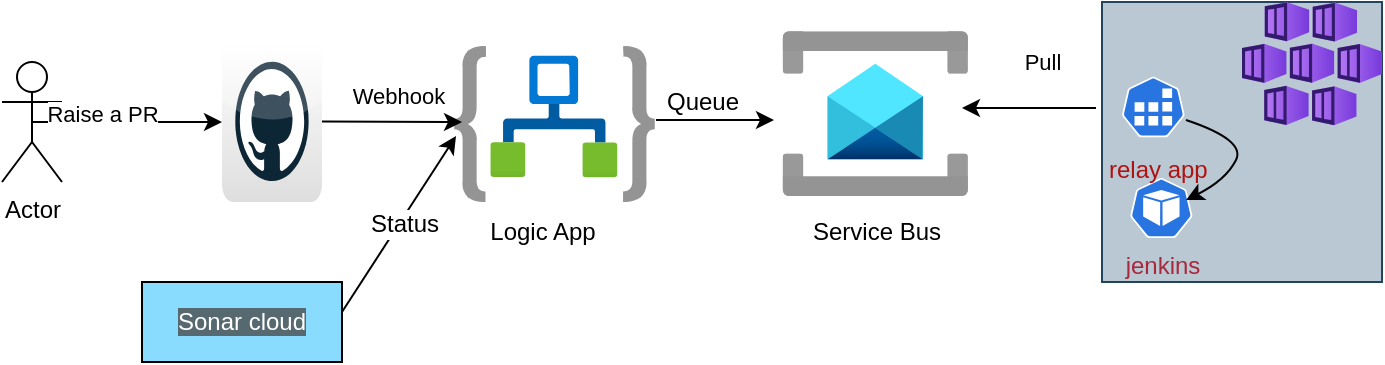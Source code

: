 <mxfile>
    <diagram id="-Ep8lKZGaxBY1x9v_gEe" name="Page-1">
        <mxGraphModel dx="1005" dy="577" grid="0" gridSize="10" guides="1" tooltips="1" connect="1" arrows="1" fold="1" page="1" pageScale="1" pageWidth="827" pageHeight="1169" background="#FFFFFF" math="0" shadow="0">
            <root>
                <mxCell id="0"/>
                <mxCell id="1" parent="0"/>
                <mxCell id="19" value="Actor" style="shape=umlActor;verticalLabelPosition=bottom;verticalAlign=top;html=1;outlineConnect=0;" parent="1" vertex="1">
                    <mxGeometry x="10" y="195" width="30" height="60" as="geometry"/>
                </mxCell>
                <mxCell id="20" style="edgeStyle=none;html=1;exitX=0.5;exitY=0.5;exitDx=0;exitDy=0;exitPerimeter=0;entryX=0;entryY=0.5;entryDx=0;entryDy=0;" parent="1" source="19" edge="1">
                    <mxGeometry relative="1" as="geometry">
                        <mxPoint x="120" y="225" as="targetPoint"/>
                    </mxGeometry>
                </mxCell>
                <mxCell id="21" value="Raise a PR" style="edgeLabel;html=1;align=center;verticalAlign=middle;resizable=0;points=[];" parent="20" vertex="1" connectable="0">
                    <mxGeometry x="0.394" y="3" relative="1" as="geometry">
                        <mxPoint x="-31" y="-1" as="offset"/>
                    </mxGeometry>
                </mxCell>
                <mxCell id="36" value="" style="endArrow=classic;html=1;" parent="1" edge="1">
                    <mxGeometry width="50" height="50" relative="1" as="geometry">
                        <mxPoint x="337" y="224" as="sourcePoint"/>
                        <mxPoint x="396" y="224" as="targetPoint"/>
                        <Array as="points"/>
                    </mxGeometry>
                </mxCell>
                <mxCell id="30" value="" style="aspect=fixed;html=1;points=[];align=center;image;fontSize=12;image=img/lib/azure2/integration/Logic_Apps.svg;" parent="1" vertex="1">
                    <mxGeometry x="236" y="187" width="100.5" height="78" as="geometry"/>
                </mxCell>
                <mxCell id="45" value="" style="endArrow=classic;html=1;" parent="1" edge="1">
                    <mxGeometry width="50" height="50" relative="1" as="geometry">
                        <mxPoint x="557" y="218" as="sourcePoint"/>
                        <mxPoint x="490" y="218" as="targetPoint"/>
                        <Array as="points"/>
                    </mxGeometry>
                </mxCell>
                <mxCell id="47" value="" style="aspect=fixed;html=1;points=[];align=center;image;fontSize=12;image=img/lib/azure2/integration/Service_Bus.svg;" parent="1" vertex="1">
                    <mxGeometry x="400" y="179.65" width="93.33" height="82.35" as="geometry"/>
                </mxCell>
                <mxCell id="67" value="" style="edgeStyle=none;html=1;" parent="1" edge="1">
                    <mxGeometry relative="1" as="geometry">
                        <mxPoint x="170" y="224.779" as="sourcePoint"/>
                        <mxPoint x="240" y="225" as="targetPoint"/>
                    </mxGeometry>
                </mxCell>
                <mxCell id="53" value="" style="dashed=0;outlineConnect=0;html=1;align=center;labelPosition=center;verticalLabelPosition=bottom;verticalAlign=top;shape=mxgraph.webicons.github;gradientColor=#DFDEDE" parent="1" vertex="1">
                    <mxGeometry x="120" y="184.4" width="50" height="80.6" as="geometry"/>
                </mxCell>
                <mxCell id="68" value="Webhook" style="edgeLabel;html=1;align=center;verticalAlign=middle;resizable=0;points=[];" parent="1" vertex="1" connectable="0">
                    <mxGeometry x="70" y="231" as="geometry">
                        <mxPoint x="138" y="-19" as="offset"/>
                    </mxGeometry>
                </mxCell>
                <mxCell id="69" value="Pull" style="edgeLabel;html=1;align=center;verticalAlign=middle;resizable=0;points=[];" parent="1" vertex="1" connectable="0">
                    <mxGeometry x="530" y="195" as="geometry"/>
                </mxCell>
                <mxCell id="71" value="Queue" style="text;html=1;align=center;verticalAlign=middle;resizable=0;points=[];autosize=1;strokeColor=none;fillColor=none;" parent="1" vertex="1">
                    <mxGeometry x="330" y="200" width="60" height="30" as="geometry"/>
                </mxCell>
                <mxCell id="73" value="Logic App" style="text;html=1;align=center;verticalAlign=middle;resizable=0;points=[];autosize=1;strokeColor=none;fillColor=none;" parent="1" vertex="1">
                    <mxGeometry x="240" y="265" width="80" height="30" as="geometry"/>
                </mxCell>
                <mxCell id="74" value="Service Bus" style="text;html=1;align=center;verticalAlign=middle;resizable=0;points=[];autosize=1;strokeColor=none;fillColor=none;" parent="1" vertex="1">
                    <mxGeometry x="401.66" y="265" width="90" height="30" as="geometry"/>
                </mxCell>
                <mxCell id="80" value="" style="whiteSpace=wrap;html=1;aspect=fixed;fillColor=#bac8d3;strokeColor=#23445d;" parent="1" vertex="1">
                    <mxGeometry x="560" y="165" width="140" height="140" as="geometry"/>
                </mxCell>
                <mxCell id="81" value="" style="aspect=fixed;html=1;points=[];align=center;image;fontSize=12;image=img/lib/azure2/containers/Kubernetes_Services.svg;" parent="1" vertex="1">
                    <mxGeometry x="630" y="165" width="70" height="61.77" as="geometry"/>
                </mxCell>
                <mxCell id="82" value="&lt;font color=&quot;#a8293c&quot;&gt;jenkins&lt;/font&gt;" style="sketch=0;html=1;dashed=0;whitespace=wrap;fillColor=#2875E2;strokeColor=#ffffff;points=[[0.005,0.63,0],[0.1,0.2,0],[0.9,0.2,0],[0.5,0,0],[0.995,0.63,0],[0.72,0.99,0],[0.5,1,0],[0.28,0.99,0]];verticalLabelPosition=bottom;align=center;verticalAlign=top;shape=mxgraph.kubernetes.icon;prIcon=pod" parent="1" vertex="1">
                    <mxGeometry x="570" y="253" width="39.34" height="30" as="geometry"/>
                </mxCell>
                <mxCell id="83" value="&lt;font color=&quot;#af1212&quot;&gt;&amp;nbsp;relay app&lt;/font&gt;" style="sketch=0;html=1;dashed=0;whitespace=wrap;fillColor=#2875E2;strokeColor=#ffffff;points=[[0.005,0.63,0],[0.1,0.2,0],[0.9,0.2,0],[0.5,0,0],[0.995,0.63,0],[0.72,0.99,0],[0.5,1,0],[0.28,0.99,0]];verticalLabelPosition=bottom;align=center;verticalAlign=top;shape=mxgraph.kubernetes.icon;prIcon=job" parent="1" vertex="1">
                    <mxGeometry x="570" y="200" width="31.32" height="35" as="geometry"/>
                </mxCell>
                <mxCell id="88" style="edgeStyle=none;html=1;exitX=1;exitY=0.5;exitDx=0;exitDy=0;entryX=0.01;entryY=0.577;entryDx=0;entryDy=0;entryPerimeter=0;fontSize=12;fontColor=#FFFFFF;" parent="1" target="30" edge="1">
                    <mxGeometry relative="1" as="geometry">
                        <mxPoint x="180" y="320" as="sourcePoint"/>
                    </mxGeometry>
                </mxCell>
                <mxCell id="89" value="&lt;font color=&quot;#000000&quot;&gt;Status&lt;/font&gt;" style="edgeLabel;html=1;align=center;verticalAlign=middle;resizable=0;points=[];fontSize=12;fontColor=#FFFFFF;" parent="88" vertex="1" connectable="0">
                    <mxGeometry x="0.042" y="-2" relative="1" as="geometry">
                        <mxPoint x="-1" as="offset"/>
                    </mxGeometry>
                </mxCell>
                <mxCell id="91" value="" style="curved=1;endArrow=classic;html=1;fontSize=12;fontColor=#FFFFFF;" parent="1" edge="1">
                    <mxGeometry width="50" height="50" relative="1" as="geometry">
                        <mxPoint x="602" y="224" as="sourcePoint"/>
                        <mxPoint x="602" y="264" as="targetPoint"/>
                        <Array as="points">
                            <mxPoint x="632" y="234"/>
                            <mxPoint x="622" y="254"/>
                        </Array>
                    </mxGeometry>
                </mxCell>
                <mxCell id="92" value="&lt;span style=&quot;background-color: rgb(87, 105, 112);&quot;&gt;Sonar cloud&lt;/span&gt;" style="rounded=0;whiteSpace=wrap;html=1;fontSize=12;fontColor=#FFFFFF;fillColor=#8adcff;" parent="1" vertex="1">
                    <mxGeometry x="80" y="305" width="100" height="40" as="geometry"/>
                </mxCell>
            </root>
        </mxGraphModel>
    </diagram>
</mxfile>